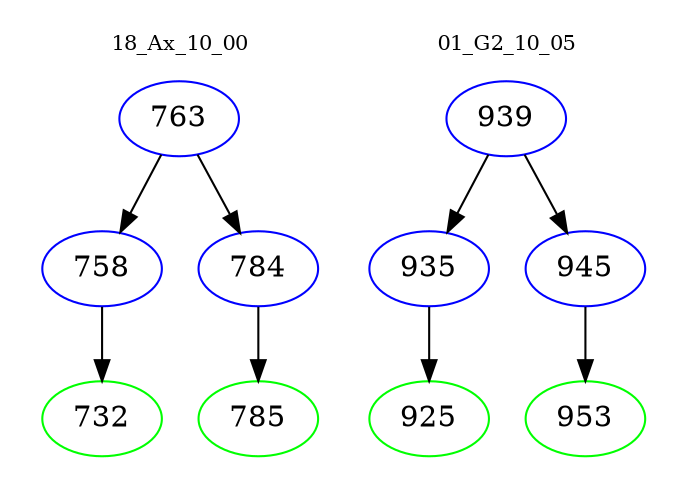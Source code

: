 digraph{
subgraph cluster_0 {
color = white
label = "18_Ax_10_00";
fontsize=10;
T0_763 [label="763", color="blue"]
T0_763 -> T0_758 [color="black"]
T0_758 [label="758", color="blue"]
T0_758 -> T0_732 [color="black"]
T0_732 [label="732", color="green"]
T0_763 -> T0_784 [color="black"]
T0_784 [label="784", color="blue"]
T0_784 -> T0_785 [color="black"]
T0_785 [label="785", color="green"]
}
subgraph cluster_1 {
color = white
label = "01_G2_10_05";
fontsize=10;
T1_939 [label="939", color="blue"]
T1_939 -> T1_935 [color="black"]
T1_935 [label="935", color="blue"]
T1_935 -> T1_925 [color="black"]
T1_925 [label="925", color="green"]
T1_939 -> T1_945 [color="black"]
T1_945 [label="945", color="blue"]
T1_945 -> T1_953 [color="black"]
T1_953 [label="953", color="green"]
}
}
